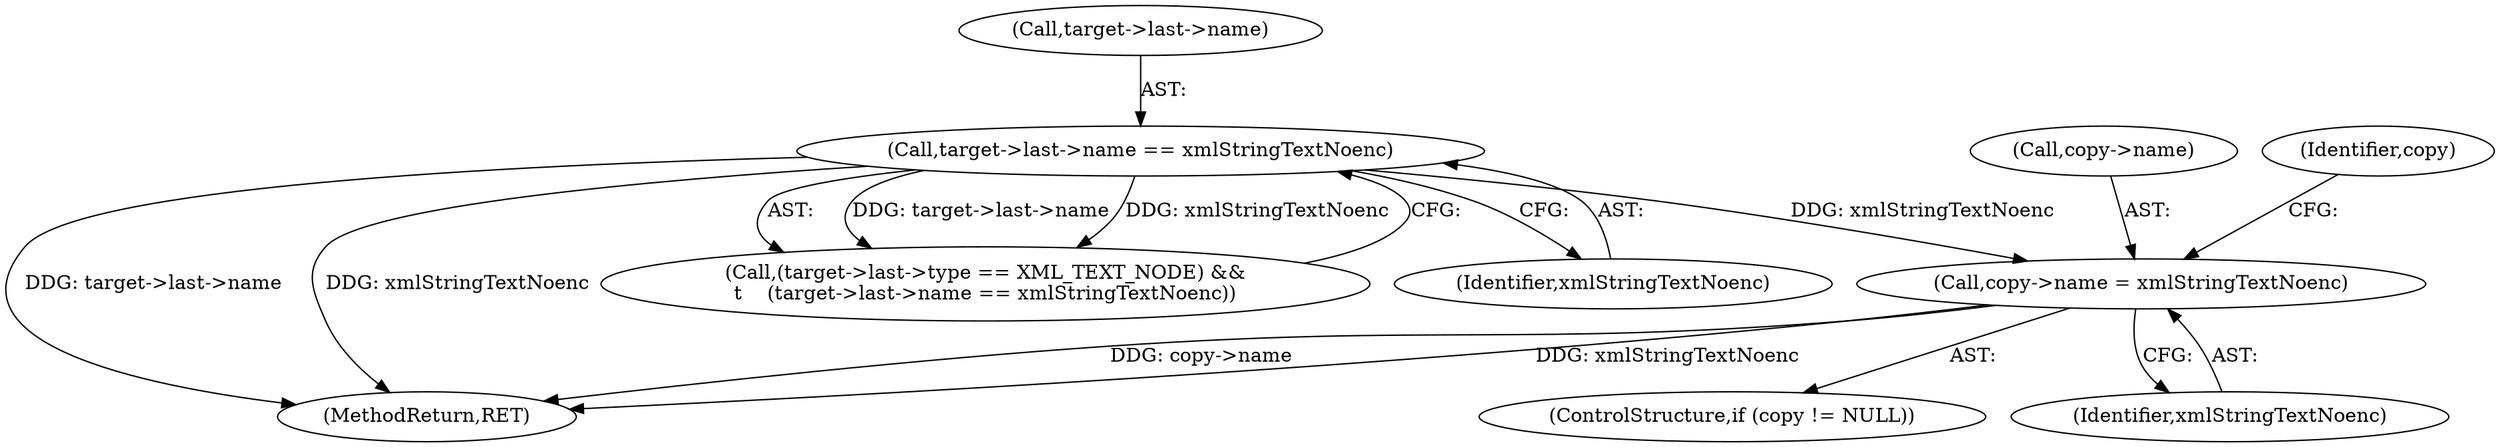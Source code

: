 digraph "0_Chrome_96dbafe288dbe2f0cc45fa3c39daf6d0c37acbab_36@API" {
"1000292" [label="(Call,copy->name = xmlStringTextNoenc)"];
"1000267" [label="(Call,target->last->name == xmlStringTextNoenc)"];
"1000292" [label="(Call,copy->name = xmlStringTextNoenc)"];
"1000296" [label="(Identifier,xmlStringTextNoenc)"];
"1000267" [label="(Call,target->last->name == xmlStringTextNoenc)"];
"1000293" [label="(Call,copy->name)"];
"1000273" [label="(Identifier,xmlStringTextNoenc)"];
"1000268" [label="(Call,target->last->name)"];
"1000384" [label="(MethodReturn,RET)"];
"1000288" [label="(ControlStructure,if (copy != NULL))"];
"1000341" [label="(Identifier,copy)"];
"1000259" [label="(Call,(target->last->type == XML_TEXT_NODE) &&\n\t    (target->last->name == xmlStringTextNoenc))"];
"1000292" -> "1000288"  [label="AST: "];
"1000292" -> "1000296"  [label="CFG: "];
"1000293" -> "1000292"  [label="AST: "];
"1000296" -> "1000292"  [label="AST: "];
"1000341" -> "1000292"  [label="CFG: "];
"1000292" -> "1000384"  [label="DDG: copy->name"];
"1000292" -> "1000384"  [label="DDG: xmlStringTextNoenc"];
"1000267" -> "1000292"  [label="DDG: xmlStringTextNoenc"];
"1000267" -> "1000259"  [label="AST: "];
"1000267" -> "1000273"  [label="CFG: "];
"1000268" -> "1000267"  [label="AST: "];
"1000273" -> "1000267"  [label="AST: "];
"1000259" -> "1000267"  [label="CFG: "];
"1000267" -> "1000384"  [label="DDG: target->last->name"];
"1000267" -> "1000384"  [label="DDG: xmlStringTextNoenc"];
"1000267" -> "1000259"  [label="DDG: target->last->name"];
"1000267" -> "1000259"  [label="DDG: xmlStringTextNoenc"];
}
